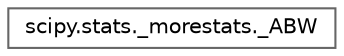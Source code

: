 digraph "Graphical Class Hierarchy"
{
 // LATEX_PDF_SIZE
  bgcolor="transparent";
  edge [fontname=Helvetica,fontsize=10,labelfontname=Helvetica,labelfontsize=10];
  node [fontname=Helvetica,fontsize=10,shape=box,height=0.2,width=0.4];
  rankdir="LR";
  Node0 [id="Node000000",label="scipy.stats._morestats._ABW",height=0.2,width=0.4,color="grey40", fillcolor="white", style="filled",URL="$db/d8c/classscipy_1_1stats_1_1__morestats_1_1__ABW.html",tooltip=" "];
}

